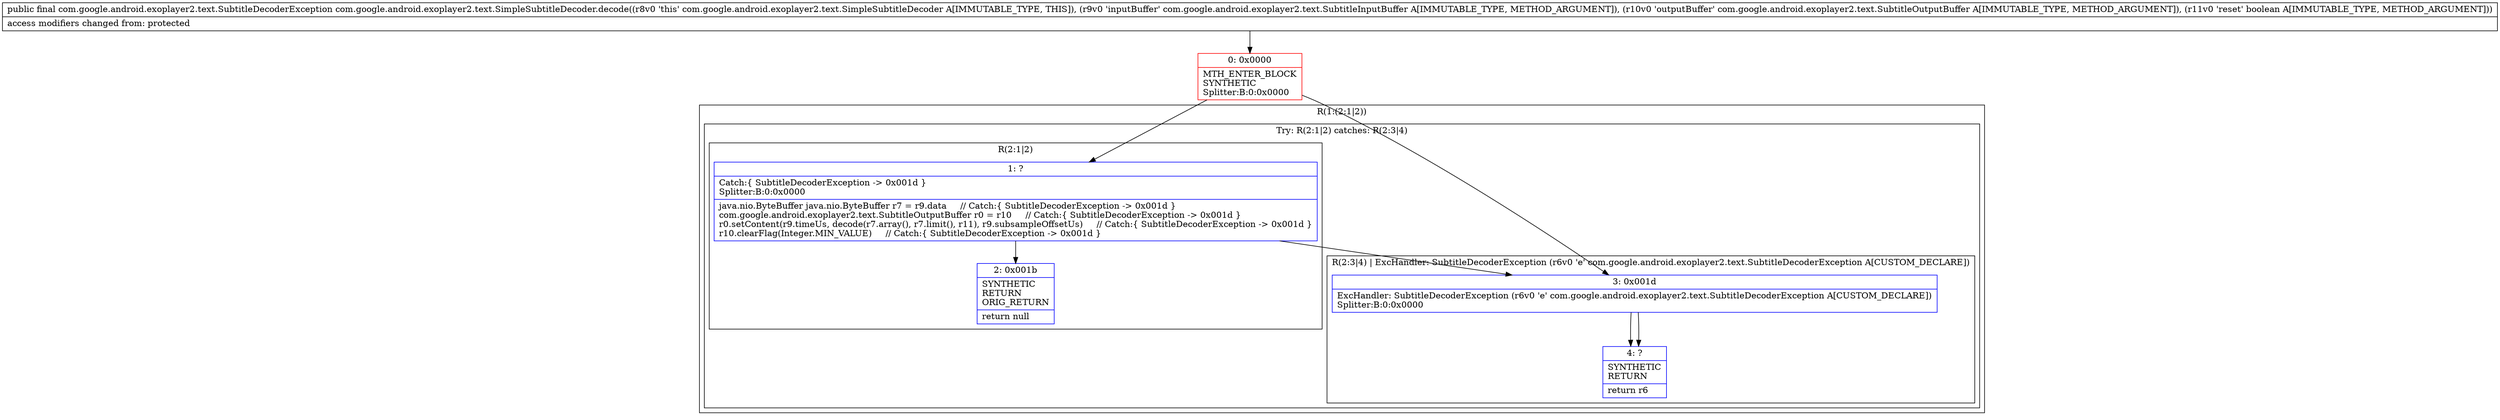digraph "CFG forcom.google.android.exoplayer2.text.SimpleSubtitleDecoder.decode(Lcom\/google\/android\/exoplayer2\/text\/SubtitleInputBuffer;Lcom\/google\/android\/exoplayer2\/text\/SubtitleOutputBuffer;Z)Lcom\/google\/android\/exoplayer2\/text\/SubtitleDecoderException;" {
subgraph cluster_Region_338151496 {
label = "R(1:(2:1|2))";
node [shape=record,color=blue];
subgraph cluster_TryCatchRegion_975666797 {
label = "Try: R(2:1|2) catches: R(2:3|4)";
node [shape=record,color=blue];
subgraph cluster_Region_298459812 {
label = "R(2:1|2)";
node [shape=record,color=blue];
Node_1 [shape=record,label="{1\:\ ?|Catch:\{ SubtitleDecoderException \-\> 0x001d \}\lSplitter:B:0:0x0000\l|java.nio.ByteBuffer java.nio.ByteBuffer r7 = r9.data     \/\/ Catch:\{ SubtitleDecoderException \-\> 0x001d \}\lcom.google.android.exoplayer2.text.SubtitleOutputBuffer r0 = r10     \/\/ Catch:\{ SubtitleDecoderException \-\> 0x001d \}\lr0.setContent(r9.timeUs, decode(r7.array(), r7.limit(), r11), r9.subsampleOffsetUs)     \/\/ Catch:\{ SubtitleDecoderException \-\> 0x001d \}\lr10.clearFlag(Integer.MIN_VALUE)     \/\/ Catch:\{ SubtitleDecoderException \-\> 0x001d \}\l}"];
Node_2 [shape=record,label="{2\:\ 0x001b|SYNTHETIC\lRETURN\lORIG_RETURN\l|return null\l}"];
}
subgraph cluster_Region_1990898423 {
label = "R(2:3|4) | ExcHandler: SubtitleDecoderException (r6v0 'e' com.google.android.exoplayer2.text.SubtitleDecoderException A[CUSTOM_DECLARE])\l";
node [shape=record,color=blue];
Node_3 [shape=record,label="{3\:\ 0x001d|ExcHandler: SubtitleDecoderException (r6v0 'e' com.google.android.exoplayer2.text.SubtitleDecoderException A[CUSTOM_DECLARE])\lSplitter:B:0:0x0000\l}"];
Node_4 [shape=record,label="{4\:\ ?|SYNTHETIC\lRETURN\l|return r6\l}"];
}
}
}
subgraph cluster_Region_1990898423 {
label = "R(2:3|4) | ExcHandler: SubtitleDecoderException (r6v0 'e' com.google.android.exoplayer2.text.SubtitleDecoderException A[CUSTOM_DECLARE])\l";
node [shape=record,color=blue];
Node_3 [shape=record,label="{3\:\ 0x001d|ExcHandler: SubtitleDecoderException (r6v0 'e' com.google.android.exoplayer2.text.SubtitleDecoderException A[CUSTOM_DECLARE])\lSplitter:B:0:0x0000\l}"];
Node_4 [shape=record,label="{4\:\ ?|SYNTHETIC\lRETURN\l|return r6\l}"];
}
Node_0 [shape=record,color=red,label="{0\:\ 0x0000|MTH_ENTER_BLOCK\lSYNTHETIC\lSplitter:B:0:0x0000\l}"];
MethodNode[shape=record,label="{public final com.google.android.exoplayer2.text.SubtitleDecoderException com.google.android.exoplayer2.text.SimpleSubtitleDecoder.decode((r8v0 'this' com.google.android.exoplayer2.text.SimpleSubtitleDecoder A[IMMUTABLE_TYPE, THIS]), (r9v0 'inputBuffer' com.google.android.exoplayer2.text.SubtitleInputBuffer A[IMMUTABLE_TYPE, METHOD_ARGUMENT]), (r10v0 'outputBuffer' com.google.android.exoplayer2.text.SubtitleOutputBuffer A[IMMUTABLE_TYPE, METHOD_ARGUMENT]), (r11v0 'reset' boolean A[IMMUTABLE_TYPE, METHOD_ARGUMENT]))  | access modifiers changed from: protected\l}"];
MethodNode -> Node_0;
Node_1 -> Node_2;
Node_1 -> Node_3;
Node_3 -> Node_4;
Node_3 -> Node_4;
Node_0 -> Node_1;
Node_0 -> Node_3;
}

